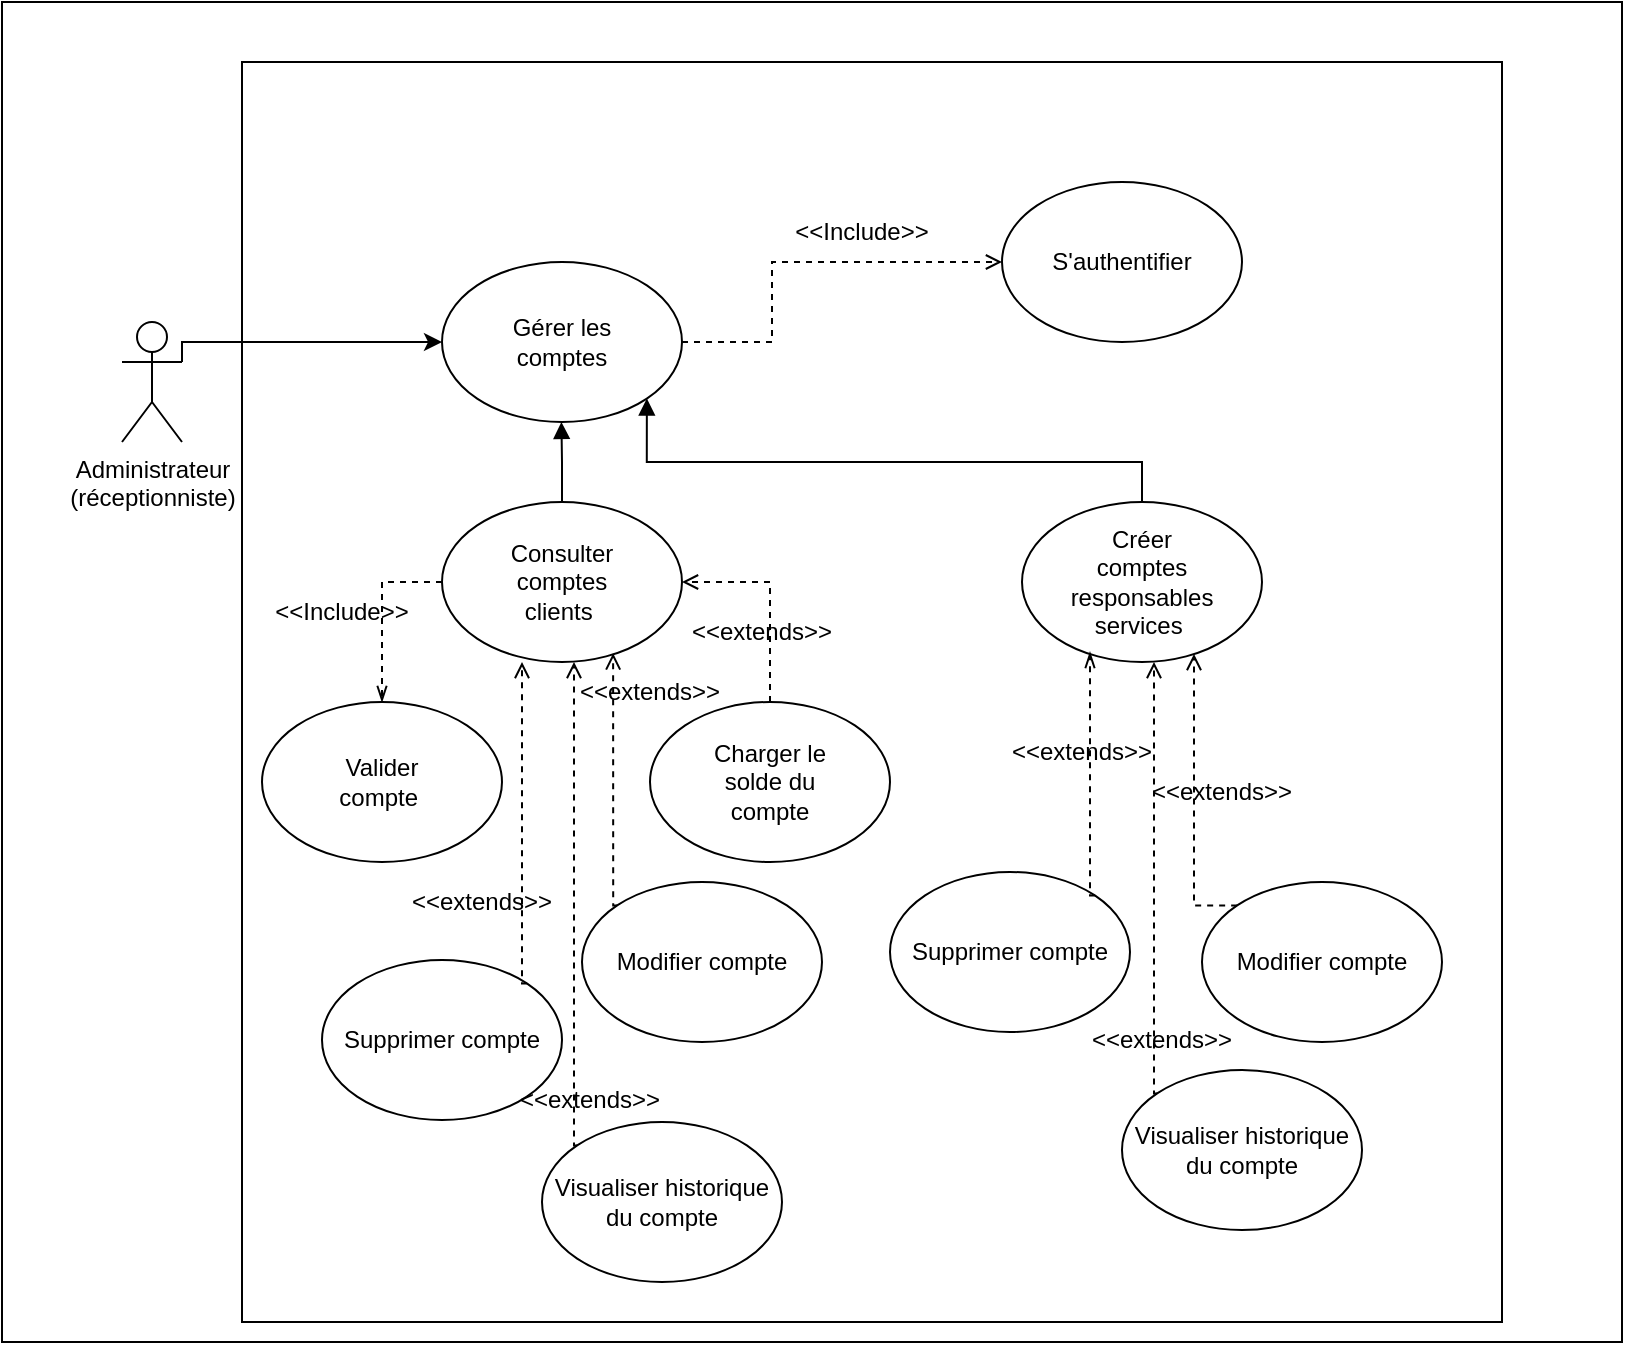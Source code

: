 <mxfile version="20.8.23" type="github">
  <diagram name="Page-1" id="AMvssheeSU2BrEuMmcAu">
    <mxGraphModel dx="1035" dy="465" grid="1" gridSize="10" guides="1" tooltips="1" connect="1" arrows="1" fold="1" page="1" pageScale="1" pageWidth="827" pageHeight="1169" math="0" shadow="0">
      <root>
        <mxCell id="0" />
        <mxCell id="1" parent="0" />
        <mxCell id="fCi9h8rDMebQ9WFdqnXJ-1" value="" style="rounded=0;whiteSpace=wrap;html=1;" parent="1" vertex="1">
          <mxGeometry x="90" y="40" width="810" height="670" as="geometry" />
        </mxCell>
        <mxCell id="fCi9h8rDMebQ9WFdqnXJ-2" value="" style="whiteSpace=wrap;html=1;aspect=fixed;" parent="1" vertex="1">
          <mxGeometry x="210" y="70" width="630" height="630" as="geometry" />
        </mxCell>
        <mxCell id="fCi9h8rDMebQ9WFdqnXJ-13" style="edgeStyle=orthogonalEdgeStyle;rounded=0;orthogonalLoop=1;jettySize=auto;html=1;exitX=1;exitY=0.333;exitDx=0;exitDy=0;exitPerimeter=0;" parent="1" source="fCi9h8rDMebQ9WFdqnXJ-3" target="fCi9h8rDMebQ9WFdqnXJ-4" edge="1">
          <mxGeometry relative="1" as="geometry">
            <Array as="points">
              <mxPoint x="180" y="210" />
            </Array>
          </mxGeometry>
        </mxCell>
        <mxCell id="fCi9h8rDMebQ9WFdqnXJ-3" value="Administrateur&lt;br&gt;(réceptionniste)" style="shape=umlActor;verticalLabelPosition=bottom;verticalAlign=top;html=1;outlineConnect=0;" parent="1" vertex="1">
          <mxGeometry x="150" y="200" width="30" height="60" as="geometry" />
        </mxCell>
        <mxCell id="fCi9h8rDMebQ9WFdqnXJ-10" value="" style="group" parent="1" vertex="1" connectable="0">
          <mxGeometry x="590" y="130" width="120" height="80" as="geometry" />
        </mxCell>
        <mxCell id="fCi9h8rDMebQ9WFdqnXJ-5" value="" style="ellipse;whiteSpace=wrap;html=1;" parent="fCi9h8rDMebQ9WFdqnXJ-10" vertex="1">
          <mxGeometry width="120" height="80" as="geometry" />
        </mxCell>
        <mxCell id="fCi9h8rDMebQ9WFdqnXJ-9" value="S&#39;authentifier" style="text;html=1;strokeColor=none;fillColor=none;align=center;verticalAlign=middle;whiteSpace=wrap;rounded=0;" parent="fCi9h8rDMebQ9WFdqnXJ-10" vertex="1">
          <mxGeometry x="30" y="25" width="60" height="30" as="geometry" />
        </mxCell>
        <mxCell id="fCi9h8rDMebQ9WFdqnXJ-12" value="" style="group" parent="1" vertex="1" connectable="0">
          <mxGeometry x="310" y="170" width="120" height="80" as="geometry" />
        </mxCell>
        <mxCell id="fCi9h8rDMebQ9WFdqnXJ-4" value="" style="ellipse;whiteSpace=wrap;html=1;" parent="fCi9h8rDMebQ9WFdqnXJ-12" vertex="1">
          <mxGeometry width="120" height="80" as="geometry" />
        </mxCell>
        <mxCell id="fCi9h8rDMebQ9WFdqnXJ-11" value="Gérer les comptes" style="text;html=1;strokeColor=none;fillColor=none;align=center;verticalAlign=middle;whiteSpace=wrap;rounded=0;" parent="fCi9h8rDMebQ9WFdqnXJ-12" vertex="1">
          <mxGeometry x="30" y="25" width="60" height="30" as="geometry" />
        </mxCell>
        <mxCell id="fCi9h8rDMebQ9WFdqnXJ-16" style="edgeStyle=orthogonalEdgeStyle;rounded=0;orthogonalLoop=1;jettySize=auto;html=1;exitX=1;exitY=0.5;exitDx=0;exitDy=0;entryX=0;entryY=0.5;entryDx=0;entryDy=0;dashed=1;endArrow=open;endFill=0;" parent="1" source="fCi9h8rDMebQ9WFdqnXJ-4" target="fCi9h8rDMebQ9WFdqnXJ-5" edge="1">
          <mxGeometry relative="1" as="geometry">
            <Array as="points">
              <mxPoint x="475" y="210" />
              <mxPoint x="475" y="170" />
            </Array>
          </mxGeometry>
        </mxCell>
        <mxCell id="fCi9h8rDMebQ9WFdqnXJ-19" value="" style="group" parent="1" vertex="1" connectable="0">
          <mxGeometry x="600" y="290" width="120" height="80" as="geometry" />
        </mxCell>
        <mxCell id="fCi9h8rDMebQ9WFdqnXJ-6" value="" style="ellipse;whiteSpace=wrap;html=1;" parent="fCi9h8rDMebQ9WFdqnXJ-19" vertex="1">
          <mxGeometry width="120" height="80" as="geometry" />
        </mxCell>
        <mxCell id="fCi9h8rDMebQ9WFdqnXJ-18" value="Créer comptes responsables services&amp;nbsp;" style="text;html=1;strokeColor=none;fillColor=none;align=center;verticalAlign=middle;whiteSpace=wrap;rounded=0;fontColor=none;" parent="fCi9h8rDMebQ9WFdqnXJ-19" vertex="1">
          <mxGeometry x="30" y="25" width="60" height="30" as="geometry" />
        </mxCell>
        <mxCell id="fCi9h8rDMebQ9WFdqnXJ-20" value="" style="group" parent="1" vertex="1" connectable="0">
          <mxGeometry x="310" y="290" width="120" height="80" as="geometry" />
        </mxCell>
        <mxCell id="fCi9h8rDMebQ9WFdqnXJ-37" style="edgeStyle=orthogonalEdgeStyle;rounded=0;orthogonalLoop=1;jettySize=auto;html=1;exitX=0.5;exitY=0;exitDx=0;exitDy=0;fontColor=none;endArrow=block;endFill=1;" parent="fCi9h8rDMebQ9WFdqnXJ-20" source="fCi9h8rDMebQ9WFdqnXJ-8" edge="1">
          <mxGeometry relative="1" as="geometry">
            <mxPoint x="59.706" y="-40.0" as="targetPoint" />
          </mxGeometry>
        </mxCell>
        <mxCell id="fCi9h8rDMebQ9WFdqnXJ-8" value="" style="ellipse;whiteSpace=wrap;html=1;" parent="fCi9h8rDMebQ9WFdqnXJ-20" vertex="1">
          <mxGeometry width="120" height="80" as="geometry" />
        </mxCell>
        <mxCell id="fCi9h8rDMebQ9WFdqnXJ-17" value="Consulter comptes clients&amp;nbsp;" style="text;html=1;strokeColor=none;fillColor=none;align=center;verticalAlign=middle;whiteSpace=wrap;rounded=0;" parent="fCi9h8rDMebQ9WFdqnXJ-20" vertex="1">
          <mxGeometry x="30" y="25" width="60" height="30" as="geometry" />
        </mxCell>
        <mxCell id="fCi9h8rDMebQ9WFdqnXJ-23" value="" style="group" parent="1" vertex="1" connectable="0">
          <mxGeometry x="220" y="390" width="120" height="80" as="geometry" />
        </mxCell>
        <mxCell id="fCi9h8rDMebQ9WFdqnXJ-7" value="" style="ellipse;whiteSpace=wrap;html=1;" parent="fCi9h8rDMebQ9WFdqnXJ-23" vertex="1">
          <mxGeometry width="120" height="80" as="geometry" />
        </mxCell>
        <mxCell id="fCi9h8rDMebQ9WFdqnXJ-22" value="Valider compte&amp;nbsp;" style="text;html=1;strokeColor=none;fillColor=none;align=center;verticalAlign=middle;whiteSpace=wrap;rounded=0;fontColor=none;" parent="fCi9h8rDMebQ9WFdqnXJ-23" vertex="1">
          <mxGeometry x="30" y="25" width="60" height="30" as="geometry" />
        </mxCell>
        <mxCell id="fCi9h8rDMebQ9WFdqnXJ-25" value="" style="group" parent="1" vertex="1" connectable="0">
          <mxGeometry x="414" y="390" width="120" height="80" as="geometry" />
        </mxCell>
        <mxCell id="fCi9h8rDMebQ9WFdqnXJ-21" value="" style="ellipse;whiteSpace=wrap;html=1;fontColor=none;" parent="fCi9h8rDMebQ9WFdqnXJ-25" vertex="1">
          <mxGeometry width="120" height="80" as="geometry" />
        </mxCell>
        <mxCell id="fCi9h8rDMebQ9WFdqnXJ-24" value="Charger le solde du compte" style="text;html=1;strokeColor=none;fillColor=none;align=center;verticalAlign=middle;whiteSpace=wrap;rounded=0;fontColor=none;" parent="fCi9h8rDMebQ9WFdqnXJ-25" vertex="1">
          <mxGeometry x="30" y="25" width="60" height="30" as="geometry" />
        </mxCell>
        <mxCell id="i82dYP9bTglsy8y_nXRb-3" value="&amp;lt;&amp;lt;extends&amp;gt;&amp;gt;" style="text;html=1;strokeColor=none;fillColor=none;align=center;verticalAlign=middle;whiteSpace=wrap;rounded=0;fontColor=none;" vertex="1" parent="fCi9h8rDMebQ9WFdqnXJ-25">
          <mxGeometry x="-30" y="-20" width="60" height="30" as="geometry" />
        </mxCell>
        <mxCell id="fCi9h8rDMebQ9WFdqnXJ-28" value="" style="group" parent="1" vertex="1" connectable="0">
          <mxGeometry x="250" y="519" width="120" height="80" as="geometry" />
        </mxCell>
        <mxCell id="fCi9h8rDMebQ9WFdqnXJ-26" value="Supprimer compte" style="ellipse;whiteSpace=wrap;html=1;fontColor=none;" parent="fCi9h8rDMebQ9WFdqnXJ-28" vertex="1">
          <mxGeometry width="120" height="80" as="geometry" />
        </mxCell>
        <mxCell id="fCi9h8rDMebQ9WFdqnXJ-29" value="" style="group" parent="1" vertex="1" connectable="0">
          <mxGeometry x="380" y="480" width="120" height="80" as="geometry" />
        </mxCell>
        <mxCell id="fCi9h8rDMebQ9WFdqnXJ-30" value="Modifier compte" style="ellipse;whiteSpace=wrap;html=1;fontColor=none;" parent="fCi9h8rDMebQ9WFdqnXJ-29" vertex="1">
          <mxGeometry width="120" height="80" as="geometry" />
        </mxCell>
        <mxCell id="fCi9h8rDMebQ9WFdqnXJ-32" style="edgeStyle=orthogonalEdgeStyle;rounded=0;orthogonalLoop=1;jettySize=auto;html=1;exitX=0.5;exitY=0;exitDx=0;exitDy=0;entryX=1;entryY=0.5;entryDx=0;entryDy=0;fontColor=none;endArrow=open;endFill=0;dashed=1;" parent="1" source="fCi9h8rDMebQ9WFdqnXJ-21" target="fCi9h8rDMebQ9WFdqnXJ-8" edge="1">
          <mxGeometry relative="1" as="geometry">
            <Array as="points">
              <mxPoint x="474" y="330" />
            </Array>
          </mxGeometry>
        </mxCell>
        <mxCell id="fCi9h8rDMebQ9WFdqnXJ-33" style="edgeStyle=orthogonalEdgeStyle;rounded=0;orthogonalLoop=1;jettySize=auto;html=1;exitX=1;exitY=0;exitDx=0;exitDy=0;fontColor=none;endArrow=open;endFill=0;dashed=1;" parent="1" source="fCi9h8rDMebQ9WFdqnXJ-26" edge="1">
          <mxGeometry relative="1" as="geometry">
            <mxPoint x="350" y="370" as="targetPoint" />
            <Array as="points">
              <mxPoint x="350" y="531" />
            </Array>
          </mxGeometry>
        </mxCell>
        <mxCell id="fCi9h8rDMebQ9WFdqnXJ-34" style="edgeStyle=orthogonalEdgeStyle;rounded=0;orthogonalLoop=1;jettySize=auto;html=1;exitX=0;exitY=0;exitDx=0;exitDy=0;entryX=0.713;entryY=0.946;entryDx=0;entryDy=0;entryPerimeter=0;dashed=1;fontColor=none;endArrow=open;endFill=0;" parent="1" source="fCi9h8rDMebQ9WFdqnXJ-30" target="fCi9h8rDMebQ9WFdqnXJ-8" edge="1">
          <mxGeometry relative="1" as="geometry">
            <Array as="points">
              <mxPoint x="396" y="492" />
            </Array>
          </mxGeometry>
        </mxCell>
        <mxCell id="fCi9h8rDMebQ9WFdqnXJ-38" style="edgeStyle=orthogonalEdgeStyle;rounded=0;orthogonalLoop=1;jettySize=auto;html=1;exitX=0.5;exitY=0;exitDx=0;exitDy=0;entryX=1;entryY=1;entryDx=0;entryDy=0;fontColor=none;endArrow=block;endFill=1;" parent="1" source="fCi9h8rDMebQ9WFdqnXJ-6" target="fCi9h8rDMebQ9WFdqnXJ-4" edge="1">
          <mxGeometry relative="1" as="geometry" />
        </mxCell>
        <mxCell id="fCi9h8rDMebQ9WFdqnXJ-39" value="&amp;lt;&amp;lt;Include&amp;gt;&amp;gt;" style="text;html=1;strokeColor=none;fillColor=none;align=center;verticalAlign=middle;whiteSpace=wrap;rounded=0;fontColor=none;" parent="1" vertex="1">
          <mxGeometry x="490" y="140" width="60" height="30" as="geometry" />
        </mxCell>
        <mxCell id="fCi9h8rDMebQ9WFdqnXJ-40" value="" style="group" parent="1" vertex="1" connectable="0">
          <mxGeometry x="534" y="475" width="120" height="80" as="geometry" />
        </mxCell>
        <mxCell id="fCi9h8rDMebQ9WFdqnXJ-41" value="Supprimer compte" style="ellipse;whiteSpace=wrap;html=1;fontColor=none;" parent="fCi9h8rDMebQ9WFdqnXJ-40" vertex="1">
          <mxGeometry width="120" height="80" as="geometry" />
        </mxCell>
        <mxCell id="fCi9h8rDMebQ9WFdqnXJ-42" style="edgeStyle=orthogonalEdgeStyle;rounded=0;orthogonalLoop=1;jettySize=auto;html=1;exitX=1;exitY=0;exitDx=0;exitDy=0;fontColor=none;endArrow=openThin;endFill=0;dashed=1;" parent="1" source="fCi9h8rDMebQ9WFdqnXJ-41" edge="1">
          <mxGeometry relative="1" as="geometry">
            <mxPoint x="634" y="365" as="targetPoint" />
            <Array as="points">
              <mxPoint x="634" y="487" />
            </Array>
          </mxGeometry>
        </mxCell>
        <mxCell id="fCi9h8rDMebQ9WFdqnXJ-43" value="" style="group" parent="1" vertex="1" connectable="0">
          <mxGeometry x="690" y="480" width="120" height="80" as="geometry" />
        </mxCell>
        <mxCell id="fCi9h8rDMebQ9WFdqnXJ-44" value="Modifier compte" style="ellipse;whiteSpace=wrap;html=1;fontColor=none;" parent="fCi9h8rDMebQ9WFdqnXJ-43" vertex="1">
          <mxGeometry width="120" height="80" as="geometry" />
        </mxCell>
        <mxCell id="fCi9h8rDMebQ9WFdqnXJ-45" style="edgeStyle=orthogonalEdgeStyle;rounded=0;orthogonalLoop=1;jettySize=auto;html=1;exitX=0;exitY=0;exitDx=0;exitDy=0;entryX=0.713;entryY=0.946;entryDx=0;entryDy=0;entryPerimeter=0;dashed=1;fontColor=none;endArrow=open;endFill=0;" parent="1" source="fCi9h8rDMebQ9WFdqnXJ-44" edge="1">
          <mxGeometry relative="1" as="geometry">
            <mxPoint x="686" y="366" as="targetPoint" />
            <Array as="points">
              <mxPoint x="686" y="492" />
            </Array>
          </mxGeometry>
        </mxCell>
        <mxCell id="fCi9h8rDMebQ9WFdqnXJ-48" value="" style="group" parent="1" vertex="1" connectable="0">
          <mxGeometry x="360" y="600" width="120" height="80" as="geometry" />
        </mxCell>
        <mxCell id="fCi9h8rDMebQ9WFdqnXJ-49" value="Visualiser historique du compte" style="ellipse;whiteSpace=wrap;html=1;fontColor=none;" parent="fCi9h8rDMebQ9WFdqnXJ-48" vertex="1">
          <mxGeometry width="120" height="80" as="geometry" />
        </mxCell>
        <mxCell id="fCi9h8rDMebQ9WFdqnXJ-50" style="edgeStyle=orthogonalEdgeStyle;rounded=0;orthogonalLoop=1;jettySize=auto;html=1;exitX=0;exitY=0;exitDx=0;exitDy=0;dashed=1;fontColor=none;endArrow=open;endFill=0;" parent="1" source="fCi9h8rDMebQ9WFdqnXJ-49" edge="1">
          <mxGeometry relative="1" as="geometry">
            <mxPoint x="376" y="370" as="targetPoint" />
            <Array as="points">
              <mxPoint x="376" y="612" />
            </Array>
          </mxGeometry>
        </mxCell>
        <mxCell id="fCi9h8rDMebQ9WFdqnXJ-51" value="" style="group" parent="1" vertex="1" connectable="0">
          <mxGeometry x="650" y="574" width="120" height="80" as="geometry" />
        </mxCell>
        <mxCell id="fCi9h8rDMebQ9WFdqnXJ-52" value="Visualiser historique du compte" style="ellipse;whiteSpace=wrap;html=1;fontColor=none;" parent="fCi9h8rDMebQ9WFdqnXJ-51" vertex="1">
          <mxGeometry width="120" height="80" as="geometry" />
        </mxCell>
        <mxCell id="fCi9h8rDMebQ9WFdqnXJ-53" style="edgeStyle=orthogonalEdgeStyle;rounded=0;orthogonalLoop=1;jettySize=auto;html=1;exitX=0;exitY=0;exitDx=0;exitDy=0;dashed=1;fontColor=none;endArrow=open;endFill=0;" parent="1" source="fCi9h8rDMebQ9WFdqnXJ-52" edge="1">
          <mxGeometry relative="1" as="geometry">
            <mxPoint x="666" y="370" as="targetPoint" />
            <Array as="points">
              <mxPoint x="666" y="586" />
            </Array>
          </mxGeometry>
        </mxCell>
        <mxCell id="i82dYP9bTglsy8y_nXRb-2" value="&amp;lt;&amp;lt;extends&amp;gt;&amp;gt;" style="text;html=1;strokeColor=none;fillColor=none;align=center;verticalAlign=middle;whiteSpace=wrap;rounded=0;fontColor=none;" vertex="1" parent="1">
          <mxGeometry x="354" y="574" width="60" height="30" as="geometry" />
        </mxCell>
        <mxCell id="i82dYP9bTglsy8y_nXRb-4" value="&amp;lt;&amp;lt;extends&amp;gt;&amp;gt;" style="text;html=1;strokeColor=none;fillColor=none;align=center;verticalAlign=middle;whiteSpace=wrap;rounded=0;fontColor=none;" vertex="1" parent="1">
          <mxGeometry x="440" y="340" width="60" height="30" as="geometry" />
        </mxCell>
        <mxCell id="i82dYP9bTglsy8y_nXRb-5" value="&amp;lt;&amp;lt;extends&amp;gt;&amp;gt;" style="text;html=1;strokeColor=none;fillColor=none;align=center;verticalAlign=middle;whiteSpace=wrap;rounded=0;fontColor=none;" vertex="1" parent="1">
          <mxGeometry x="600" y="400" width="60" height="30" as="geometry" />
        </mxCell>
        <mxCell id="i82dYP9bTglsy8y_nXRb-6" value="&amp;lt;&amp;lt;extends&amp;gt;&amp;gt;" style="text;html=1;strokeColor=none;fillColor=none;align=center;verticalAlign=middle;whiteSpace=wrap;rounded=0;fontColor=none;" vertex="1" parent="1">
          <mxGeometry x="640" y="544" width="60" height="30" as="geometry" />
        </mxCell>
        <mxCell id="i82dYP9bTglsy8y_nXRb-7" value="&amp;lt;&amp;lt;extends&amp;gt;&amp;gt;" style="text;html=1;strokeColor=none;fillColor=none;align=center;verticalAlign=middle;whiteSpace=wrap;rounded=0;fontColor=none;" vertex="1" parent="1">
          <mxGeometry x="670" y="420" width="60" height="30" as="geometry" />
        </mxCell>
        <mxCell id="i82dYP9bTglsy8y_nXRb-14" value="&amp;lt;&amp;lt;extends&amp;gt;&amp;gt;" style="text;html=1;strokeColor=none;fillColor=none;align=center;verticalAlign=middle;whiteSpace=wrap;rounded=0;fontColor=none;" vertex="1" parent="1">
          <mxGeometry x="300" y="475" width="60" height="30" as="geometry" />
        </mxCell>
        <mxCell id="i82dYP9bTglsy8y_nXRb-15" style="edgeStyle=orthogonalEdgeStyle;rounded=0;orthogonalLoop=1;jettySize=auto;html=1;exitX=0;exitY=0.5;exitDx=0;exitDy=0;dashed=1;endArrow=openThin;endFill=0;" edge="1" parent="1" source="fCi9h8rDMebQ9WFdqnXJ-8" target="fCi9h8rDMebQ9WFdqnXJ-7">
          <mxGeometry relative="1" as="geometry" />
        </mxCell>
        <mxCell id="i82dYP9bTglsy8y_nXRb-16" value="&amp;lt;&amp;lt;Include&amp;gt;&amp;gt;" style="text;html=1;strokeColor=none;fillColor=none;align=center;verticalAlign=middle;whiteSpace=wrap;rounded=0;fontColor=none;" vertex="1" parent="1">
          <mxGeometry x="230" y="330" width="60" height="30" as="geometry" />
        </mxCell>
      </root>
    </mxGraphModel>
  </diagram>
</mxfile>
